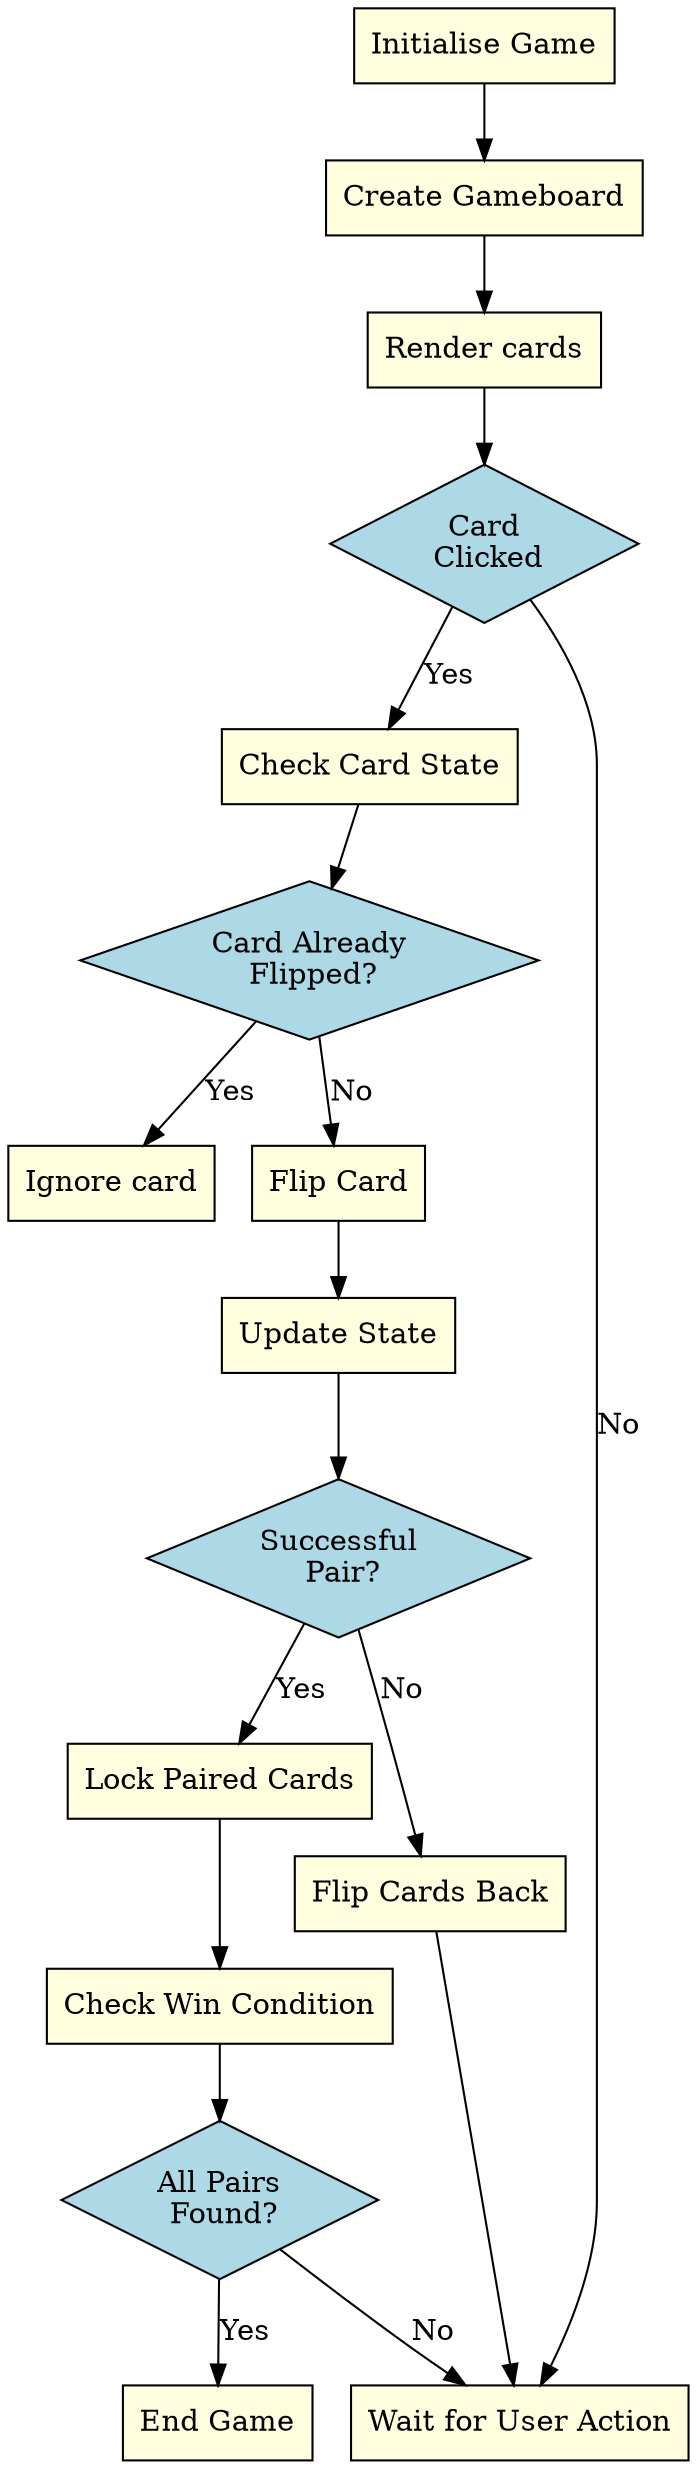 digraph MemoryGame {
    node [shape=box, style=filled, fillcolor=lightyellow]
    "Initialise Game" -> "Create Gameboard" -> "Render cards" -> "Card\n Clicked";
    "Card\n Clicked" [shape=diamond, fillcolor=lightblue];
    "Card\n Clicked" -> "Check Card State" [label="Yes"];
    "Check Card State" -> "Card Already\n Flipped?";
    "Card Already\n Flipped?" [shape=diamond, fillcolor=lightblue];
    "Card Already\n Flipped?" -> "Ignore card" [label="Yes"];
    "Card Already\n Flipped?" -> "Flip Card" [label="No"];
    "Flip Card" -> "Update State" -> "Successful\n Pair?";
    "Successful\n Pair?" [shape=diamond, fillcolor=lightblue];
    "Successful\n Pair?" -> "Lock Paired Cards" [label="Yes"];
    "Lock Paired Cards" -> "Check Win Condition" -> "All Pairs\n Found?";
    "All Pairs\n Found?" [shape=diamond, fillcolor=lightblue];
    "All Pairs\n Found?" -> "End Game" [label="Yes"];
    "All Pairs\n Found?" -> "Wait for User Action" [label="No"];
    "Successful\n Pair?" -> "Flip Cards Back" [label="No"];
    "Flip Cards Back" -> "Wait for User Action";
    "Card\n Clicked" -> "Wait for User Action" [label="No"];
}